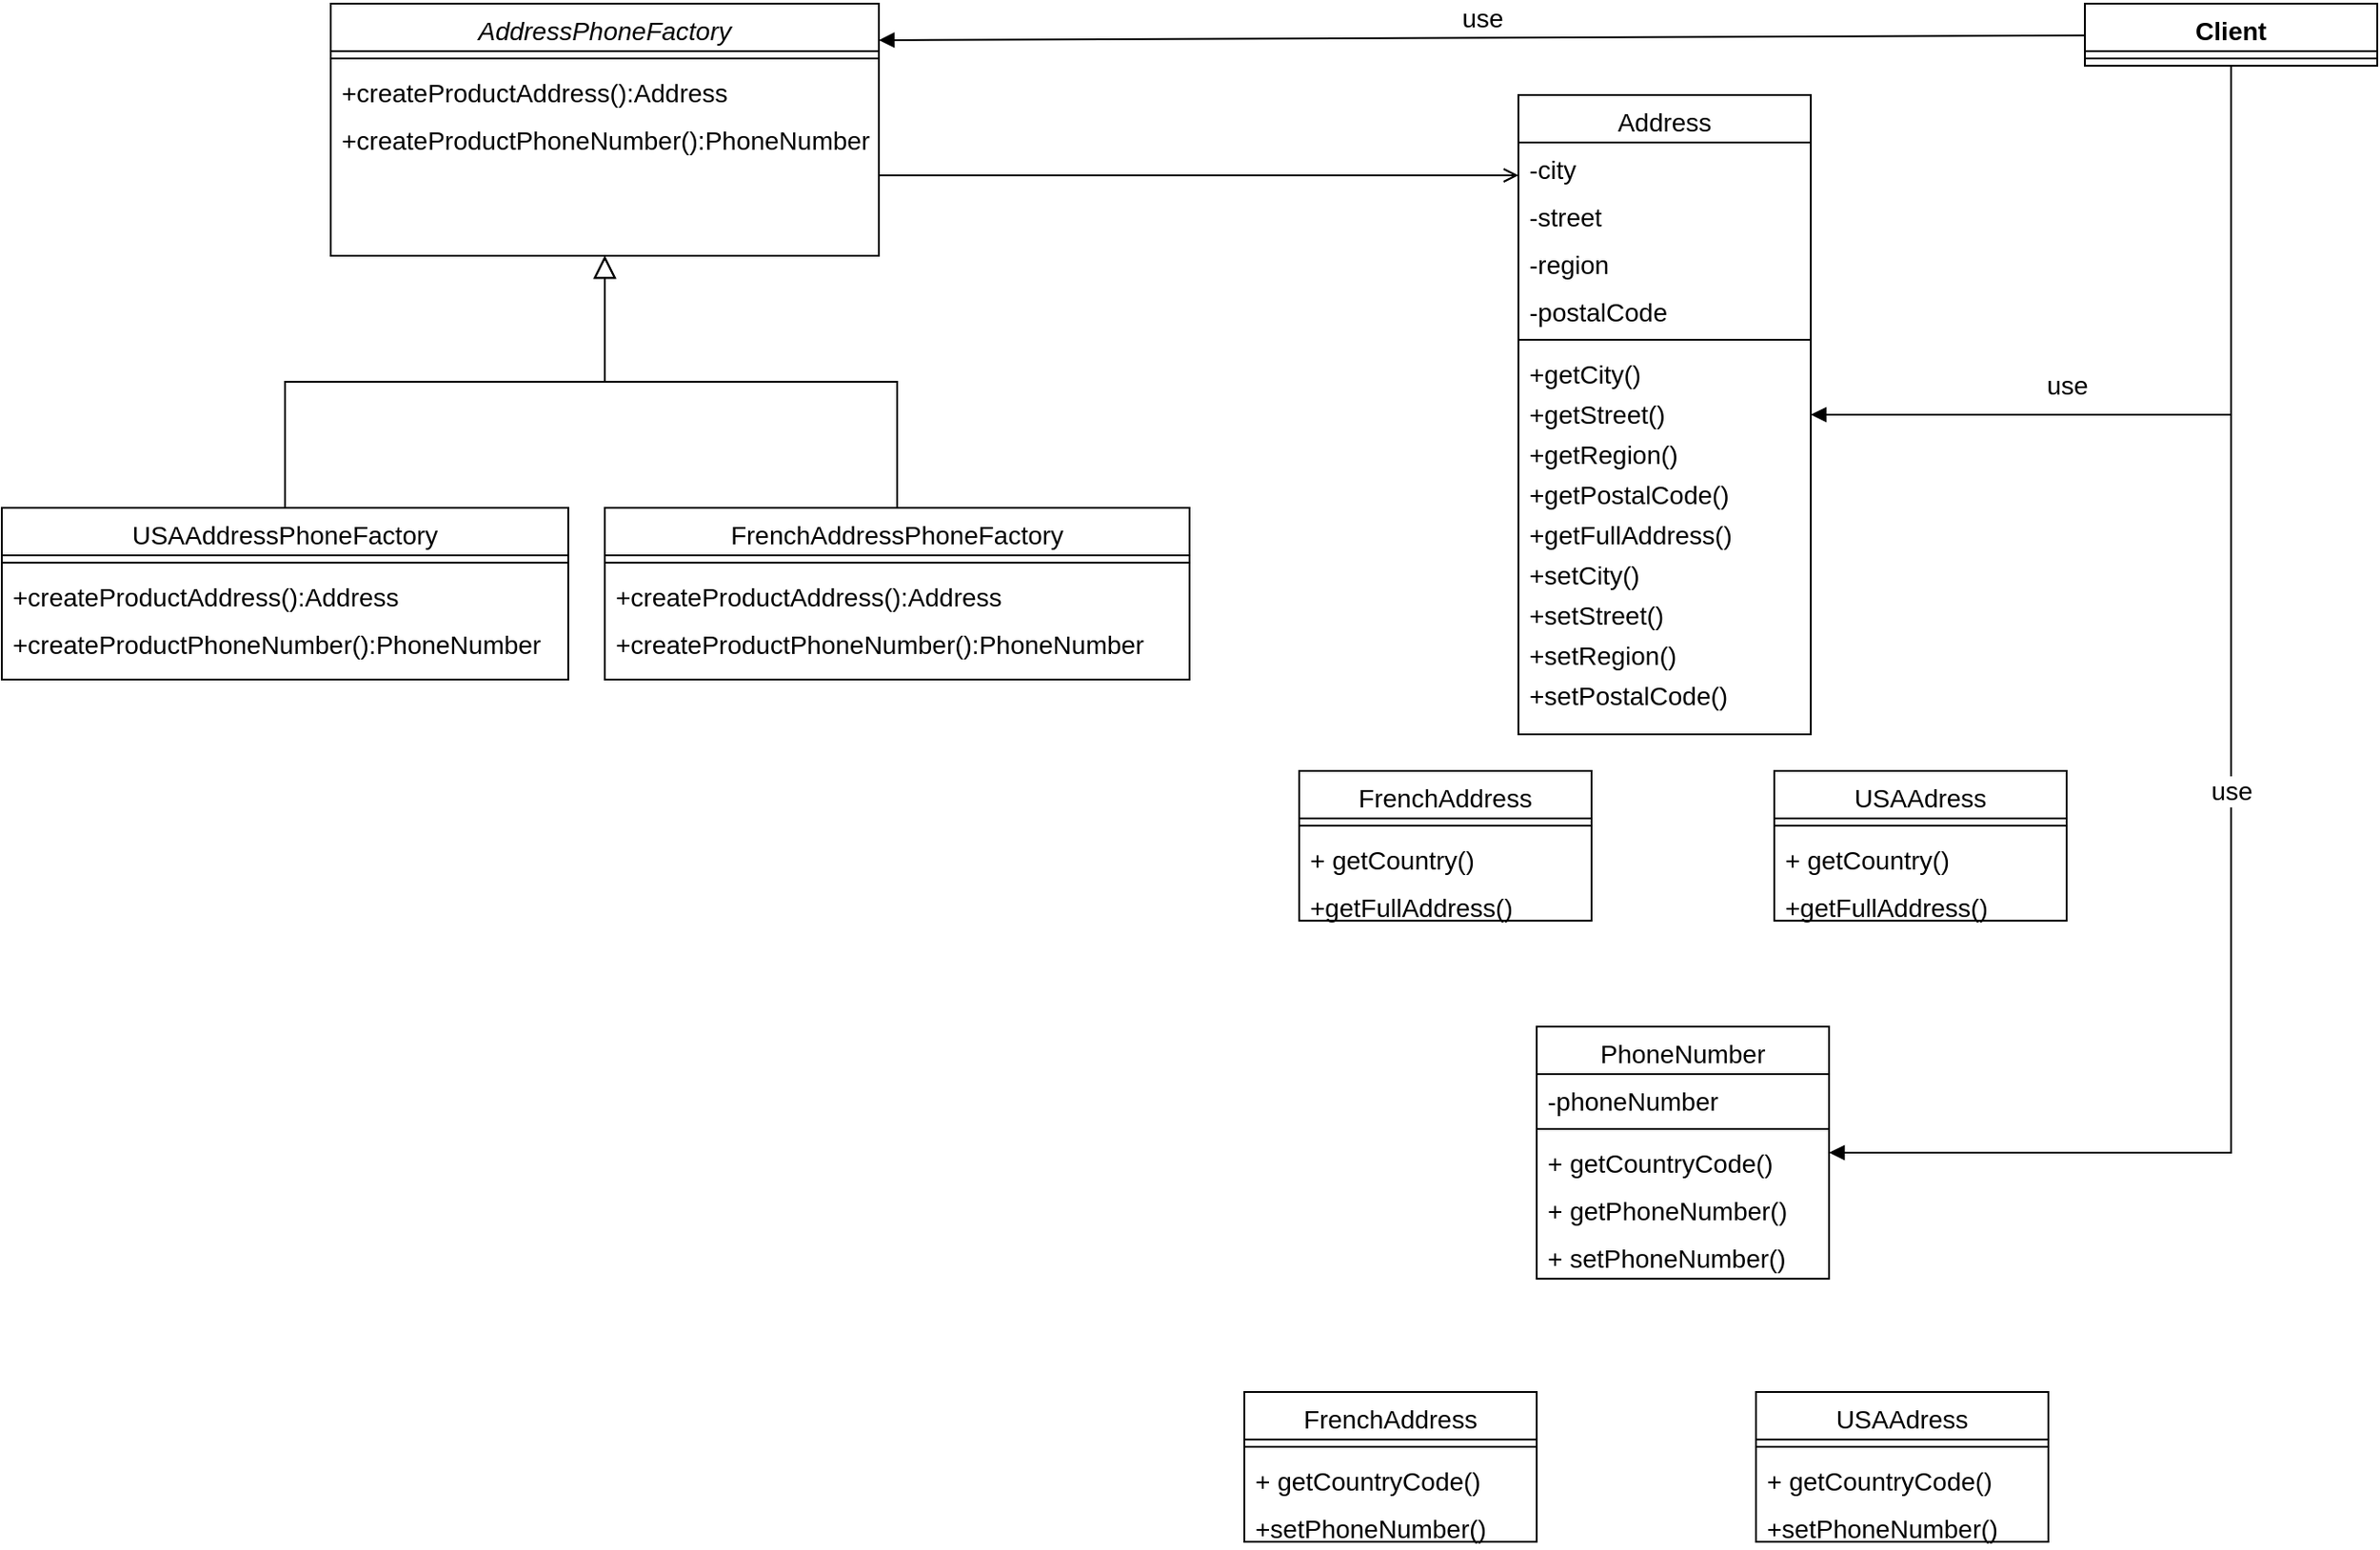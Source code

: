 <mxfile version="18.0.7" type="github">
  <diagram id="C5RBs43oDa-KdzZeNtuy" name="Page-1">
    <mxGraphModel dx="1083" dy="679" grid="1" gridSize="10" guides="1" tooltips="1" connect="1" arrows="1" fold="1" page="1" pageScale="1" pageWidth="3300" pageHeight="4681" math="0" shadow="0">
      <root>
        <mxCell id="WIyWlLk6GJQsqaUBKTNV-0" />
        <mxCell id="WIyWlLk6GJQsqaUBKTNV-1" parent="WIyWlLk6GJQsqaUBKTNV-0" />
        <mxCell id="zkfFHV4jXpPFQw0GAbJ--0" value="AddressPhoneFactory" style="swimlane;fontStyle=2;align=center;verticalAlign=top;childLayout=stackLayout;horizontal=1;startSize=26;horizontalStack=0;resizeParent=1;resizeLast=0;collapsible=1;marginBottom=0;rounded=0;shadow=0;strokeWidth=1;fontSize=14;" parent="WIyWlLk6GJQsqaUBKTNV-1" vertex="1">
          <mxGeometry x="210" y="80" width="300" height="138" as="geometry">
            <mxRectangle x="230" y="140" width="160" height="26" as="alternateBounds" />
          </mxGeometry>
        </mxCell>
        <mxCell id="zkfFHV4jXpPFQw0GAbJ--4" value="" style="line;html=1;strokeWidth=1;align=left;verticalAlign=middle;spacingTop=-1;spacingLeft=3;spacingRight=3;rotatable=0;labelPosition=right;points=[];portConstraint=eastwest;" parent="zkfFHV4jXpPFQw0GAbJ--0" vertex="1">
          <mxGeometry y="26" width="300" height="8" as="geometry" />
        </mxCell>
        <mxCell id="zkfFHV4jXpPFQw0GAbJ--5" value="+createProductAddress():Address" style="text;align=left;verticalAlign=top;spacingLeft=4;spacingRight=4;overflow=hidden;rotatable=0;points=[[0,0.5],[1,0.5]];portConstraint=eastwest;fontSize=14;" parent="zkfFHV4jXpPFQw0GAbJ--0" vertex="1">
          <mxGeometry y="34" width="300" height="26" as="geometry" />
        </mxCell>
        <mxCell id="yRTes6JvcPZj2wgI0RWJ-0" value="+createProductPhoneNumber():PhoneNumber" style="text;align=left;verticalAlign=top;spacingLeft=4;spacingRight=4;overflow=hidden;rotatable=0;points=[[0,0.5],[1,0.5]];portConstraint=eastwest;fontSize=14;" vertex="1" parent="zkfFHV4jXpPFQw0GAbJ--0">
          <mxGeometry y="60" width="300" height="26" as="geometry" />
        </mxCell>
        <mxCell id="zkfFHV4jXpPFQw0GAbJ--6" value="USAAddressPhoneFactory" style="swimlane;fontStyle=0;align=center;verticalAlign=top;childLayout=stackLayout;horizontal=1;startSize=26;horizontalStack=0;resizeParent=1;resizeLast=0;collapsible=1;marginBottom=0;rounded=0;shadow=0;strokeWidth=1;fontSize=14;" parent="WIyWlLk6GJQsqaUBKTNV-1" vertex="1">
          <mxGeometry x="30" y="356" width="310" height="94" as="geometry">
            <mxRectangle x="130" y="380" width="160" height="26" as="alternateBounds" />
          </mxGeometry>
        </mxCell>
        <mxCell id="zkfFHV4jXpPFQw0GAbJ--9" value="" style="line;html=1;strokeWidth=1;align=left;verticalAlign=middle;spacingTop=-1;spacingLeft=3;spacingRight=3;rotatable=0;labelPosition=right;points=[];portConstraint=eastwest;" parent="zkfFHV4jXpPFQw0GAbJ--6" vertex="1">
          <mxGeometry y="26" width="310" height="8" as="geometry" />
        </mxCell>
        <mxCell id="yRTes6JvcPZj2wgI0RWJ-1" value="+createProductAddress():Address" style="text;align=left;verticalAlign=top;spacingLeft=4;spacingRight=4;overflow=hidden;rotatable=0;points=[[0,0.5],[1,0.5]];portConstraint=eastwest;fontSize=14;" vertex="1" parent="zkfFHV4jXpPFQw0GAbJ--6">
          <mxGeometry y="34" width="310" height="26" as="geometry" />
        </mxCell>
        <mxCell id="yRTes6JvcPZj2wgI0RWJ-2" value="+createProductPhoneNumber():PhoneNumber" style="text;align=left;verticalAlign=top;spacingLeft=4;spacingRight=4;overflow=hidden;rotatable=0;points=[[0,0.5],[1,0.5]];portConstraint=eastwest;fontSize=14;" vertex="1" parent="zkfFHV4jXpPFQw0GAbJ--6">
          <mxGeometry y="60" width="310" height="26" as="geometry" />
        </mxCell>
        <mxCell id="zkfFHV4jXpPFQw0GAbJ--12" value="" style="endArrow=block;endSize=10;endFill=0;shadow=0;strokeWidth=1;rounded=0;edgeStyle=elbowEdgeStyle;elbow=vertical;" parent="WIyWlLk6GJQsqaUBKTNV-1" source="zkfFHV4jXpPFQw0GAbJ--6" target="zkfFHV4jXpPFQw0GAbJ--0" edge="1">
          <mxGeometry width="160" relative="1" as="geometry">
            <mxPoint x="200" y="203" as="sourcePoint" />
            <mxPoint x="200" y="203" as="targetPoint" />
          </mxGeometry>
        </mxCell>
        <mxCell id="zkfFHV4jXpPFQw0GAbJ--13" value="FrenchAddressPhoneFactory" style="swimlane;fontStyle=0;align=center;verticalAlign=top;childLayout=stackLayout;horizontal=1;startSize=26;horizontalStack=0;resizeParent=1;resizeLast=0;collapsible=1;marginBottom=0;rounded=0;shadow=0;strokeWidth=1;fontSize=14;" parent="WIyWlLk6GJQsqaUBKTNV-1" vertex="1">
          <mxGeometry x="360" y="356" width="320" height="94" as="geometry">
            <mxRectangle x="340" y="380" width="170" height="26" as="alternateBounds" />
          </mxGeometry>
        </mxCell>
        <mxCell id="zkfFHV4jXpPFQw0GAbJ--15" value="" style="line;html=1;strokeWidth=1;align=left;verticalAlign=middle;spacingTop=-1;spacingLeft=3;spacingRight=3;rotatable=0;labelPosition=right;points=[];portConstraint=eastwest;" parent="zkfFHV4jXpPFQw0GAbJ--13" vertex="1">
          <mxGeometry y="26" width="320" height="8" as="geometry" />
        </mxCell>
        <mxCell id="yRTes6JvcPZj2wgI0RWJ-3" value="+createProductAddress():Address" style="text;align=left;verticalAlign=top;spacingLeft=4;spacingRight=4;overflow=hidden;rotatable=0;points=[[0,0.5],[1,0.5]];portConstraint=eastwest;fontSize=14;" vertex="1" parent="zkfFHV4jXpPFQw0GAbJ--13">
          <mxGeometry y="34" width="320" height="26" as="geometry" />
        </mxCell>
        <mxCell id="yRTes6JvcPZj2wgI0RWJ-4" value="+createProductPhoneNumber():PhoneNumber" style="text;align=left;verticalAlign=top;spacingLeft=4;spacingRight=4;overflow=hidden;rotatable=0;points=[[0,0.5],[1,0.5]];portConstraint=eastwest;fontSize=14;" vertex="1" parent="zkfFHV4jXpPFQw0GAbJ--13">
          <mxGeometry y="60" width="320" height="26" as="geometry" />
        </mxCell>
        <mxCell id="zkfFHV4jXpPFQw0GAbJ--16" value="" style="endArrow=block;endSize=10;endFill=0;shadow=0;strokeWidth=1;rounded=0;edgeStyle=elbowEdgeStyle;elbow=vertical;" parent="WIyWlLk6GJQsqaUBKTNV-1" source="zkfFHV4jXpPFQw0GAbJ--13" target="zkfFHV4jXpPFQw0GAbJ--0" edge="1">
          <mxGeometry width="160" relative="1" as="geometry">
            <mxPoint x="210" y="373" as="sourcePoint" />
            <mxPoint x="310" y="271" as="targetPoint" />
          </mxGeometry>
        </mxCell>
        <mxCell id="zkfFHV4jXpPFQw0GAbJ--17" value="Address" style="swimlane;fontStyle=0;align=center;verticalAlign=top;childLayout=stackLayout;horizontal=1;startSize=26;horizontalStack=0;resizeParent=1;resizeLast=0;collapsible=1;marginBottom=0;rounded=0;shadow=0;strokeWidth=1;fontSize=14;" parent="WIyWlLk6GJQsqaUBKTNV-1" vertex="1">
          <mxGeometry x="860" y="130" width="160" height="350" as="geometry">
            <mxRectangle x="550" y="140" width="160" height="26" as="alternateBounds" />
          </mxGeometry>
        </mxCell>
        <mxCell id="zkfFHV4jXpPFQw0GAbJ--18" value="-city&#xa;" style="text;align=left;verticalAlign=top;spacingLeft=4;spacingRight=4;overflow=hidden;rotatable=0;points=[[0,0.5],[1,0.5]];portConstraint=eastwest;fontSize=14;" parent="zkfFHV4jXpPFQw0GAbJ--17" vertex="1">
          <mxGeometry y="26" width="160" height="26" as="geometry" />
        </mxCell>
        <mxCell id="yRTes6JvcPZj2wgI0RWJ-6" value="-street" style="text;align=left;verticalAlign=top;spacingLeft=4;spacingRight=4;overflow=hidden;rotatable=0;points=[[0,0.5],[1,0.5]];portConstraint=eastwest;fontSize=14;" vertex="1" parent="zkfFHV4jXpPFQw0GAbJ--17">
          <mxGeometry y="52" width="160" height="26" as="geometry" />
        </mxCell>
        <mxCell id="yRTes6JvcPZj2wgI0RWJ-7" value="-region" style="text;align=left;verticalAlign=top;spacingLeft=4;spacingRight=4;overflow=hidden;rotatable=0;points=[[0,0.5],[1,0.5]];portConstraint=eastwest;fontSize=14;" vertex="1" parent="zkfFHV4jXpPFQw0GAbJ--17">
          <mxGeometry y="78" width="160" height="26" as="geometry" />
        </mxCell>
        <mxCell id="yRTes6JvcPZj2wgI0RWJ-5" value="-postalCode" style="text;align=left;verticalAlign=top;spacingLeft=4;spacingRight=4;overflow=hidden;rotatable=0;points=[[0,0.5],[1,0.5]];portConstraint=eastwest;fontSize=14;" vertex="1" parent="zkfFHV4jXpPFQw0GAbJ--17">
          <mxGeometry y="104" width="160" height="26" as="geometry" />
        </mxCell>
        <mxCell id="zkfFHV4jXpPFQw0GAbJ--23" value="" style="line;html=1;strokeWidth=1;align=left;verticalAlign=middle;spacingTop=-1;spacingLeft=3;spacingRight=3;rotatable=0;labelPosition=right;points=[];portConstraint=eastwest;" parent="zkfFHV4jXpPFQw0GAbJ--17" vertex="1">
          <mxGeometry y="130" width="160" height="8" as="geometry" />
        </mxCell>
        <mxCell id="yRTes6JvcPZj2wgI0RWJ-8" value="+getCity()&#xa;&#xa;" style="text;align=left;verticalAlign=top;spacingLeft=4;spacingRight=4;overflow=hidden;rotatable=0;points=[[0,0.5],[1,0.5]];portConstraint=eastwest;fontSize=14;" vertex="1" parent="zkfFHV4jXpPFQw0GAbJ--17">
          <mxGeometry y="138" width="160" height="22" as="geometry" />
        </mxCell>
        <mxCell id="yRTes6JvcPZj2wgI0RWJ-9" value="+getStreet()&#xa;&#xa;" style="text;align=left;verticalAlign=top;spacingLeft=4;spacingRight=4;overflow=hidden;rotatable=0;points=[[0,0.5],[1,0.5]];portConstraint=eastwest;fontSize=14;" vertex="1" parent="zkfFHV4jXpPFQw0GAbJ--17">
          <mxGeometry y="160" width="160" height="22" as="geometry" />
        </mxCell>
        <mxCell id="yRTes6JvcPZj2wgI0RWJ-10" value="+getRegion()&#xa;&#xa;" style="text;align=left;verticalAlign=top;spacingLeft=4;spacingRight=4;overflow=hidden;rotatable=0;points=[[0,0.5],[1,0.5]];portConstraint=eastwest;fontSize=14;" vertex="1" parent="zkfFHV4jXpPFQw0GAbJ--17">
          <mxGeometry y="182" width="160" height="22" as="geometry" />
        </mxCell>
        <mxCell id="yRTes6JvcPZj2wgI0RWJ-11" value="+getPostalCode()&#xa;&#xa;" style="text;align=left;verticalAlign=top;spacingLeft=4;spacingRight=4;overflow=hidden;rotatable=0;points=[[0,0.5],[1,0.5]];portConstraint=eastwest;fontSize=14;" vertex="1" parent="zkfFHV4jXpPFQw0GAbJ--17">
          <mxGeometry y="204" width="160" height="22" as="geometry" />
        </mxCell>
        <mxCell id="yRTes6JvcPZj2wgI0RWJ-12" value="+getFullAddress()&#xa;&#xa;" style="text;align=left;verticalAlign=top;spacingLeft=4;spacingRight=4;overflow=hidden;rotatable=0;points=[[0,0.5],[1,0.5]];portConstraint=eastwest;fontSize=14;" vertex="1" parent="zkfFHV4jXpPFQw0GAbJ--17">
          <mxGeometry y="226" width="160" height="22" as="geometry" />
        </mxCell>
        <mxCell id="yRTes6JvcPZj2wgI0RWJ-13" value="+setCity()&#xa;&#xa;" style="text;align=left;verticalAlign=top;spacingLeft=4;spacingRight=4;overflow=hidden;rotatable=0;points=[[0,0.5],[1,0.5]];portConstraint=eastwest;fontSize=14;" vertex="1" parent="zkfFHV4jXpPFQw0GAbJ--17">
          <mxGeometry y="248" width="160" height="22" as="geometry" />
        </mxCell>
        <mxCell id="yRTes6JvcPZj2wgI0RWJ-14" value="+setStreet()&#xa;&#xa;" style="text;align=left;verticalAlign=top;spacingLeft=4;spacingRight=4;overflow=hidden;rotatable=0;points=[[0,0.5],[1,0.5]];portConstraint=eastwest;fontSize=14;" vertex="1" parent="zkfFHV4jXpPFQw0GAbJ--17">
          <mxGeometry y="270" width="160" height="22" as="geometry" />
        </mxCell>
        <mxCell id="yRTes6JvcPZj2wgI0RWJ-15" value="+setRegion()&#xa;&#xa;" style="text;align=left;verticalAlign=top;spacingLeft=4;spacingRight=4;overflow=hidden;rotatable=0;points=[[0,0.5],[1,0.5]];portConstraint=eastwest;fontSize=14;" vertex="1" parent="zkfFHV4jXpPFQw0GAbJ--17">
          <mxGeometry y="292" width="160" height="22" as="geometry" />
        </mxCell>
        <mxCell id="yRTes6JvcPZj2wgI0RWJ-16" value="+setPostalCode()&#xa;&#xa;" style="text;align=left;verticalAlign=top;spacingLeft=4;spacingRight=4;overflow=hidden;rotatable=0;points=[[0,0.5],[1,0.5]];portConstraint=eastwest;fontSize=14;" vertex="1" parent="zkfFHV4jXpPFQw0GAbJ--17">
          <mxGeometry y="314" width="160" height="26" as="geometry" />
        </mxCell>
        <mxCell id="zkfFHV4jXpPFQw0GAbJ--26" value="" style="endArrow=open;shadow=0;strokeWidth=1;rounded=0;endFill=1;edgeStyle=elbowEdgeStyle;elbow=vertical;" parent="WIyWlLk6GJQsqaUBKTNV-1" source="zkfFHV4jXpPFQw0GAbJ--0" target="zkfFHV4jXpPFQw0GAbJ--17" edge="1">
          <mxGeometry x="0.5" y="41" relative="1" as="geometry">
            <mxPoint x="380" y="192" as="sourcePoint" />
            <mxPoint x="540" y="192" as="targetPoint" />
            <mxPoint x="-40" y="32" as="offset" />
          </mxGeometry>
        </mxCell>
        <mxCell id="yRTes6JvcPZj2wgI0RWJ-17" value="FrenchAddress" style="swimlane;fontStyle=0;align=center;verticalAlign=top;childLayout=stackLayout;horizontal=1;startSize=26;horizontalStack=0;resizeParent=1;resizeParentMax=0;resizeLast=0;collapsible=1;marginBottom=0;fontSize=14;" vertex="1" parent="WIyWlLk6GJQsqaUBKTNV-1">
          <mxGeometry x="740" y="500" width="160" height="82" as="geometry" />
        </mxCell>
        <mxCell id="yRTes6JvcPZj2wgI0RWJ-19" value="" style="line;strokeWidth=1;fillColor=none;align=left;verticalAlign=middle;spacingTop=-1;spacingLeft=3;spacingRight=3;rotatable=0;labelPosition=right;points=[];portConstraint=eastwest;fontSize=14;" vertex="1" parent="yRTes6JvcPZj2wgI0RWJ-17">
          <mxGeometry y="26" width="160" height="8" as="geometry" />
        </mxCell>
        <mxCell id="yRTes6JvcPZj2wgI0RWJ-20" value="+ getCountry()&#xa;" style="text;strokeColor=none;fillColor=none;align=left;verticalAlign=top;spacingLeft=4;spacingRight=4;overflow=hidden;rotatable=0;points=[[0,0.5],[1,0.5]];portConstraint=eastwest;fontSize=14;" vertex="1" parent="yRTes6JvcPZj2wgI0RWJ-17">
          <mxGeometry y="34" width="160" height="26" as="geometry" />
        </mxCell>
        <mxCell id="yRTes6JvcPZj2wgI0RWJ-23" value="+getFullAddress()&#xa;&#xa;" style="text;align=left;verticalAlign=top;spacingLeft=4;spacingRight=4;overflow=hidden;rotatable=0;points=[[0,0.5],[1,0.5]];portConstraint=eastwest;fontSize=14;" vertex="1" parent="yRTes6JvcPZj2wgI0RWJ-17">
          <mxGeometry y="60" width="160" height="22" as="geometry" />
        </mxCell>
        <mxCell id="yRTes6JvcPZj2wgI0RWJ-24" value="USAAdress" style="swimlane;fontStyle=0;align=center;verticalAlign=top;childLayout=stackLayout;horizontal=1;startSize=26;horizontalStack=0;resizeParent=1;resizeParentMax=0;resizeLast=0;collapsible=1;marginBottom=0;fontSize=14;" vertex="1" parent="WIyWlLk6GJQsqaUBKTNV-1">
          <mxGeometry x="1000" y="500" width="160" height="82" as="geometry" />
        </mxCell>
        <mxCell id="yRTes6JvcPZj2wgI0RWJ-25" value="" style="line;strokeWidth=1;fillColor=none;align=left;verticalAlign=middle;spacingTop=-1;spacingLeft=3;spacingRight=3;rotatable=0;labelPosition=right;points=[];portConstraint=eastwest;fontSize=14;" vertex="1" parent="yRTes6JvcPZj2wgI0RWJ-24">
          <mxGeometry y="26" width="160" height="8" as="geometry" />
        </mxCell>
        <mxCell id="yRTes6JvcPZj2wgI0RWJ-26" value="+ getCountry()&#xa;" style="text;strokeColor=none;fillColor=none;align=left;verticalAlign=top;spacingLeft=4;spacingRight=4;overflow=hidden;rotatable=0;points=[[0,0.5],[1,0.5]];portConstraint=eastwest;fontSize=14;" vertex="1" parent="yRTes6JvcPZj2wgI0RWJ-24">
          <mxGeometry y="34" width="160" height="26" as="geometry" />
        </mxCell>
        <mxCell id="yRTes6JvcPZj2wgI0RWJ-27" value="+getFullAddress()&#xa;&#xa;" style="text;align=left;verticalAlign=top;spacingLeft=4;spacingRight=4;overflow=hidden;rotatable=0;points=[[0,0.5],[1,0.5]];portConstraint=eastwest;fontSize=14;" vertex="1" parent="yRTes6JvcPZj2wgI0RWJ-24">
          <mxGeometry y="60" width="160" height="22" as="geometry" />
        </mxCell>
        <mxCell id="yRTes6JvcPZj2wgI0RWJ-28" value="PhoneNumber" style="swimlane;fontStyle=0;align=center;verticalAlign=top;childLayout=stackLayout;horizontal=1;startSize=26;horizontalStack=0;resizeParent=1;resizeParentMax=0;resizeLast=0;collapsible=1;marginBottom=0;fontSize=14;" vertex="1" parent="WIyWlLk6GJQsqaUBKTNV-1">
          <mxGeometry x="870" y="640" width="160" height="138" as="geometry" />
        </mxCell>
        <mxCell id="yRTes6JvcPZj2wgI0RWJ-29" value="-phoneNumber" style="text;strokeColor=none;fillColor=none;align=left;verticalAlign=top;spacingLeft=4;spacingRight=4;overflow=hidden;rotatable=0;points=[[0,0.5],[1,0.5]];portConstraint=eastwest;fontSize=14;" vertex="1" parent="yRTes6JvcPZj2wgI0RWJ-28">
          <mxGeometry y="26" width="160" height="26" as="geometry" />
        </mxCell>
        <mxCell id="yRTes6JvcPZj2wgI0RWJ-30" value="" style="line;strokeWidth=1;fillColor=none;align=left;verticalAlign=middle;spacingTop=-1;spacingLeft=3;spacingRight=3;rotatable=0;labelPosition=right;points=[];portConstraint=eastwest;fontSize=14;" vertex="1" parent="yRTes6JvcPZj2wgI0RWJ-28">
          <mxGeometry y="52" width="160" height="8" as="geometry" />
        </mxCell>
        <mxCell id="yRTes6JvcPZj2wgI0RWJ-32" value="+ getCountryCode()&#xa;" style="text;strokeColor=none;fillColor=none;align=left;verticalAlign=top;spacingLeft=4;spacingRight=4;overflow=hidden;rotatable=0;points=[[0,0.5],[1,0.5]];portConstraint=eastwest;fontSize=14;" vertex="1" parent="yRTes6JvcPZj2wgI0RWJ-28">
          <mxGeometry y="60" width="160" height="26" as="geometry" />
        </mxCell>
        <mxCell id="yRTes6JvcPZj2wgI0RWJ-31" value="+ getPhoneNumber()&#xa;" style="text;strokeColor=none;fillColor=none;align=left;verticalAlign=top;spacingLeft=4;spacingRight=4;overflow=hidden;rotatable=0;points=[[0,0.5],[1,0.5]];portConstraint=eastwest;fontSize=14;" vertex="1" parent="yRTes6JvcPZj2wgI0RWJ-28">
          <mxGeometry y="86" width="160" height="26" as="geometry" />
        </mxCell>
        <mxCell id="yRTes6JvcPZj2wgI0RWJ-33" value="+ setPhoneNumber()&#xa;" style="text;strokeColor=none;fillColor=none;align=left;verticalAlign=top;spacingLeft=4;spacingRight=4;overflow=hidden;rotatable=0;points=[[0,0.5],[1,0.5]];portConstraint=eastwest;fontSize=14;" vertex="1" parent="yRTes6JvcPZj2wgI0RWJ-28">
          <mxGeometry y="112" width="160" height="26" as="geometry" />
        </mxCell>
        <mxCell id="yRTes6JvcPZj2wgI0RWJ-34" value="FrenchAddress" style="swimlane;fontStyle=0;align=center;verticalAlign=top;childLayout=stackLayout;horizontal=1;startSize=26;horizontalStack=0;resizeParent=1;resizeParentMax=0;resizeLast=0;collapsible=1;marginBottom=0;fontSize=14;" vertex="1" parent="WIyWlLk6GJQsqaUBKTNV-1">
          <mxGeometry x="710" y="840" width="160" height="82" as="geometry" />
        </mxCell>
        <mxCell id="yRTes6JvcPZj2wgI0RWJ-35" value="" style="line;strokeWidth=1;fillColor=none;align=left;verticalAlign=middle;spacingTop=-1;spacingLeft=3;spacingRight=3;rotatable=0;labelPosition=right;points=[];portConstraint=eastwest;fontSize=14;" vertex="1" parent="yRTes6JvcPZj2wgI0RWJ-34">
          <mxGeometry y="26" width="160" height="8" as="geometry" />
        </mxCell>
        <mxCell id="yRTes6JvcPZj2wgI0RWJ-36" value="+ getCountryCode()&#xa;" style="text;strokeColor=none;fillColor=none;align=left;verticalAlign=top;spacingLeft=4;spacingRight=4;overflow=hidden;rotatable=0;points=[[0,0.5],[1,0.5]];portConstraint=eastwest;fontSize=14;" vertex="1" parent="yRTes6JvcPZj2wgI0RWJ-34">
          <mxGeometry y="34" width="160" height="26" as="geometry" />
        </mxCell>
        <mxCell id="yRTes6JvcPZj2wgI0RWJ-37" value="+setPhoneNumber()&#xa;&#xa;" style="text;align=left;verticalAlign=top;spacingLeft=4;spacingRight=4;overflow=hidden;rotatable=0;points=[[0,0.5],[1,0.5]];portConstraint=eastwest;fontSize=14;" vertex="1" parent="yRTes6JvcPZj2wgI0RWJ-34">
          <mxGeometry y="60" width="160" height="22" as="geometry" />
        </mxCell>
        <mxCell id="yRTes6JvcPZj2wgI0RWJ-38" value="USAAdress" style="swimlane;fontStyle=0;align=center;verticalAlign=top;childLayout=stackLayout;horizontal=1;startSize=26;horizontalStack=0;resizeParent=1;resizeParentMax=0;resizeLast=0;collapsible=1;marginBottom=0;fontSize=14;" vertex="1" parent="WIyWlLk6GJQsqaUBKTNV-1">
          <mxGeometry x="990" y="840" width="160" height="82" as="geometry" />
        </mxCell>
        <mxCell id="yRTes6JvcPZj2wgI0RWJ-39" value="" style="line;strokeWidth=1;fillColor=none;align=left;verticalAlign=middle;spacingTop=-1;spacingLeft=3;spacingRight=3;rotatable=0;labelPosition=right;points=[];portConstraint=eastwest;fontSize=14;" vertex="1" parent="yRTes6JvcPZj2wgI0RWJ-38">
          <mxGeometry y="26" width="160" height="8" as="geometry" />
        </mxCell>
        <mxCell id="yRTes6JvcPZj2wgI0RWJ-43" value="+ getCountryCode()&#xa;" style="text;strokeColor=none;fillColor=none;align=left;verticalAlign=top;spacingLeft=4;spacingRight=4;overflow=hidden;rotatable=0;points=[[0,0.5],[1,0.5]];portConstraint=eastwest;fontSize=14;" vertex="1" parent="yRTes6JvcPZj2wgI0RWJ-38">
          <mxGeometry y="34" width="160" height="26" as="geometry" />
        </mxCell>
        <mxCell id="yRTes6JvcPZj2wgI0RWJ-42" value="+setPhoneNumber()&#xa;&#xa;" style="text;align=left;verticalAlign=top;spacingLeft=4;spacingRight=4;overflow=hidden;rotatable=0;points=[[0,0.5],[1,0.5]];portConstraint=eastwest;fontSize=14;" vertex="1" parent="yRTes6JvcPZj2wgI0RWJ-38">
          <mxGeometry y="60" width="160" height="22" as="geometry" />
        </mxCell>
        <mxCell id="yRTes6JvcPZj2wgI0RWJ-45" value="Client" style="swimlane;fontStyle=1;align=center;verticalAlign=top;childLayout=stackLayout;horizontal=1;startSize=26;horizontalStack=0;resizeParent=1;resizeParentMax=0;resizeLast=0;collapsible=1;marginBottom=0;fontSize=14;" vertex="1" parent="WIyWlLk6GJQsqaUBKTNV-1">
          <mxGeometry x="1170" y="80" width="160" height="34" as="geometry" />
        </mxCell>
        <mxCell id="yRTes6JvcPZj2wgI0RWJ-47" value="" style="line;strokeWidth=1;fillColor=none;align=left;verticalAlign=middle;spacingTop=-1;spacingLeft=3;spacingRight=3;rotatable=0;labelPosition=right;points=[];portConstraint=eastwest;fontSize=14;" vertex="1" parent="yRTes6JvcPZj2wgI0RWJ-45">
          <mxGeometry y="26" width="160" height="8" as="geometry" />
        </mxCell>
        <mxCell id="yRTes6JvcPZj2wgI0RWJ-51" value="use" style="html=1;verticalAlign=bottom;endArrow=block;rounded=0;fontSize=14;" edge="1" parent="WIyWlLk6GJQsqaUBKTNV-1" source="yRTes6JvcPZj2wgI0RWJ-45">
          <mxGeometry width="80" relative="1" as="geometry">
            <mxPoint x="590" y="320" as="sourcePoint" />
            <mxPoint x="510" y="100" as="targetPoint" />
          </mxGeometry>
        </mxCell>
        <mxCell id="yRTes6JvcPZj2wgI0RWJ-52" value="use" style="html=1;verticalAlign=bottom;endArrow=block;rounded=0;fontSize=14;" edge="1" parent="WIyWlLk6GJQsqaUBKTNV-1" source="yRTes6JvcPZj2wgI0RWJ-45" target="zkfFHV4jXpPFQw0GAbJ--17">
          <mxGeometry x="0.335" y="-5" width="80" relative="1" as="geometry">
            <mxPoint x="680" y="320" as="sourcePoint" />
            <mxPoint x="760" y="320" as="targetPoint" />
            <Array as="points">
              <mxPoint x="1250" y="305" />
            </Array>
            <mxPoint as="offset" />
          </mxGeometry>
        </mxCell>
        <mxCell id="yRTes6JvcPZj2wgI0RWJ-54" value="use" style="html=1;verticalAlign=bottom;endArrow=block;rounded=0;fontSize=14;" edge="1" parent="WIyWlLk6GJQsqaUBKTNV-1" source="yRTes6JvcPZj2wgI0RWJ-45" target="yRTes6JvcPZj2wgI0RWJ-28">
          <mxGeometry width="80" relative="1" as="geometry">
            <mxPoint x="680" y="460" as="sourcePoint" />
            <mxPoint x="760" y="460" as="targetPoint" />
            <Array as="points">
              <mxPoint x="1250" y="709" />
            </Array>
          </mxGeometry>
        </mxCell>
      </root>
    </mxGraphModel>
  </diagram>
</mxfile>
